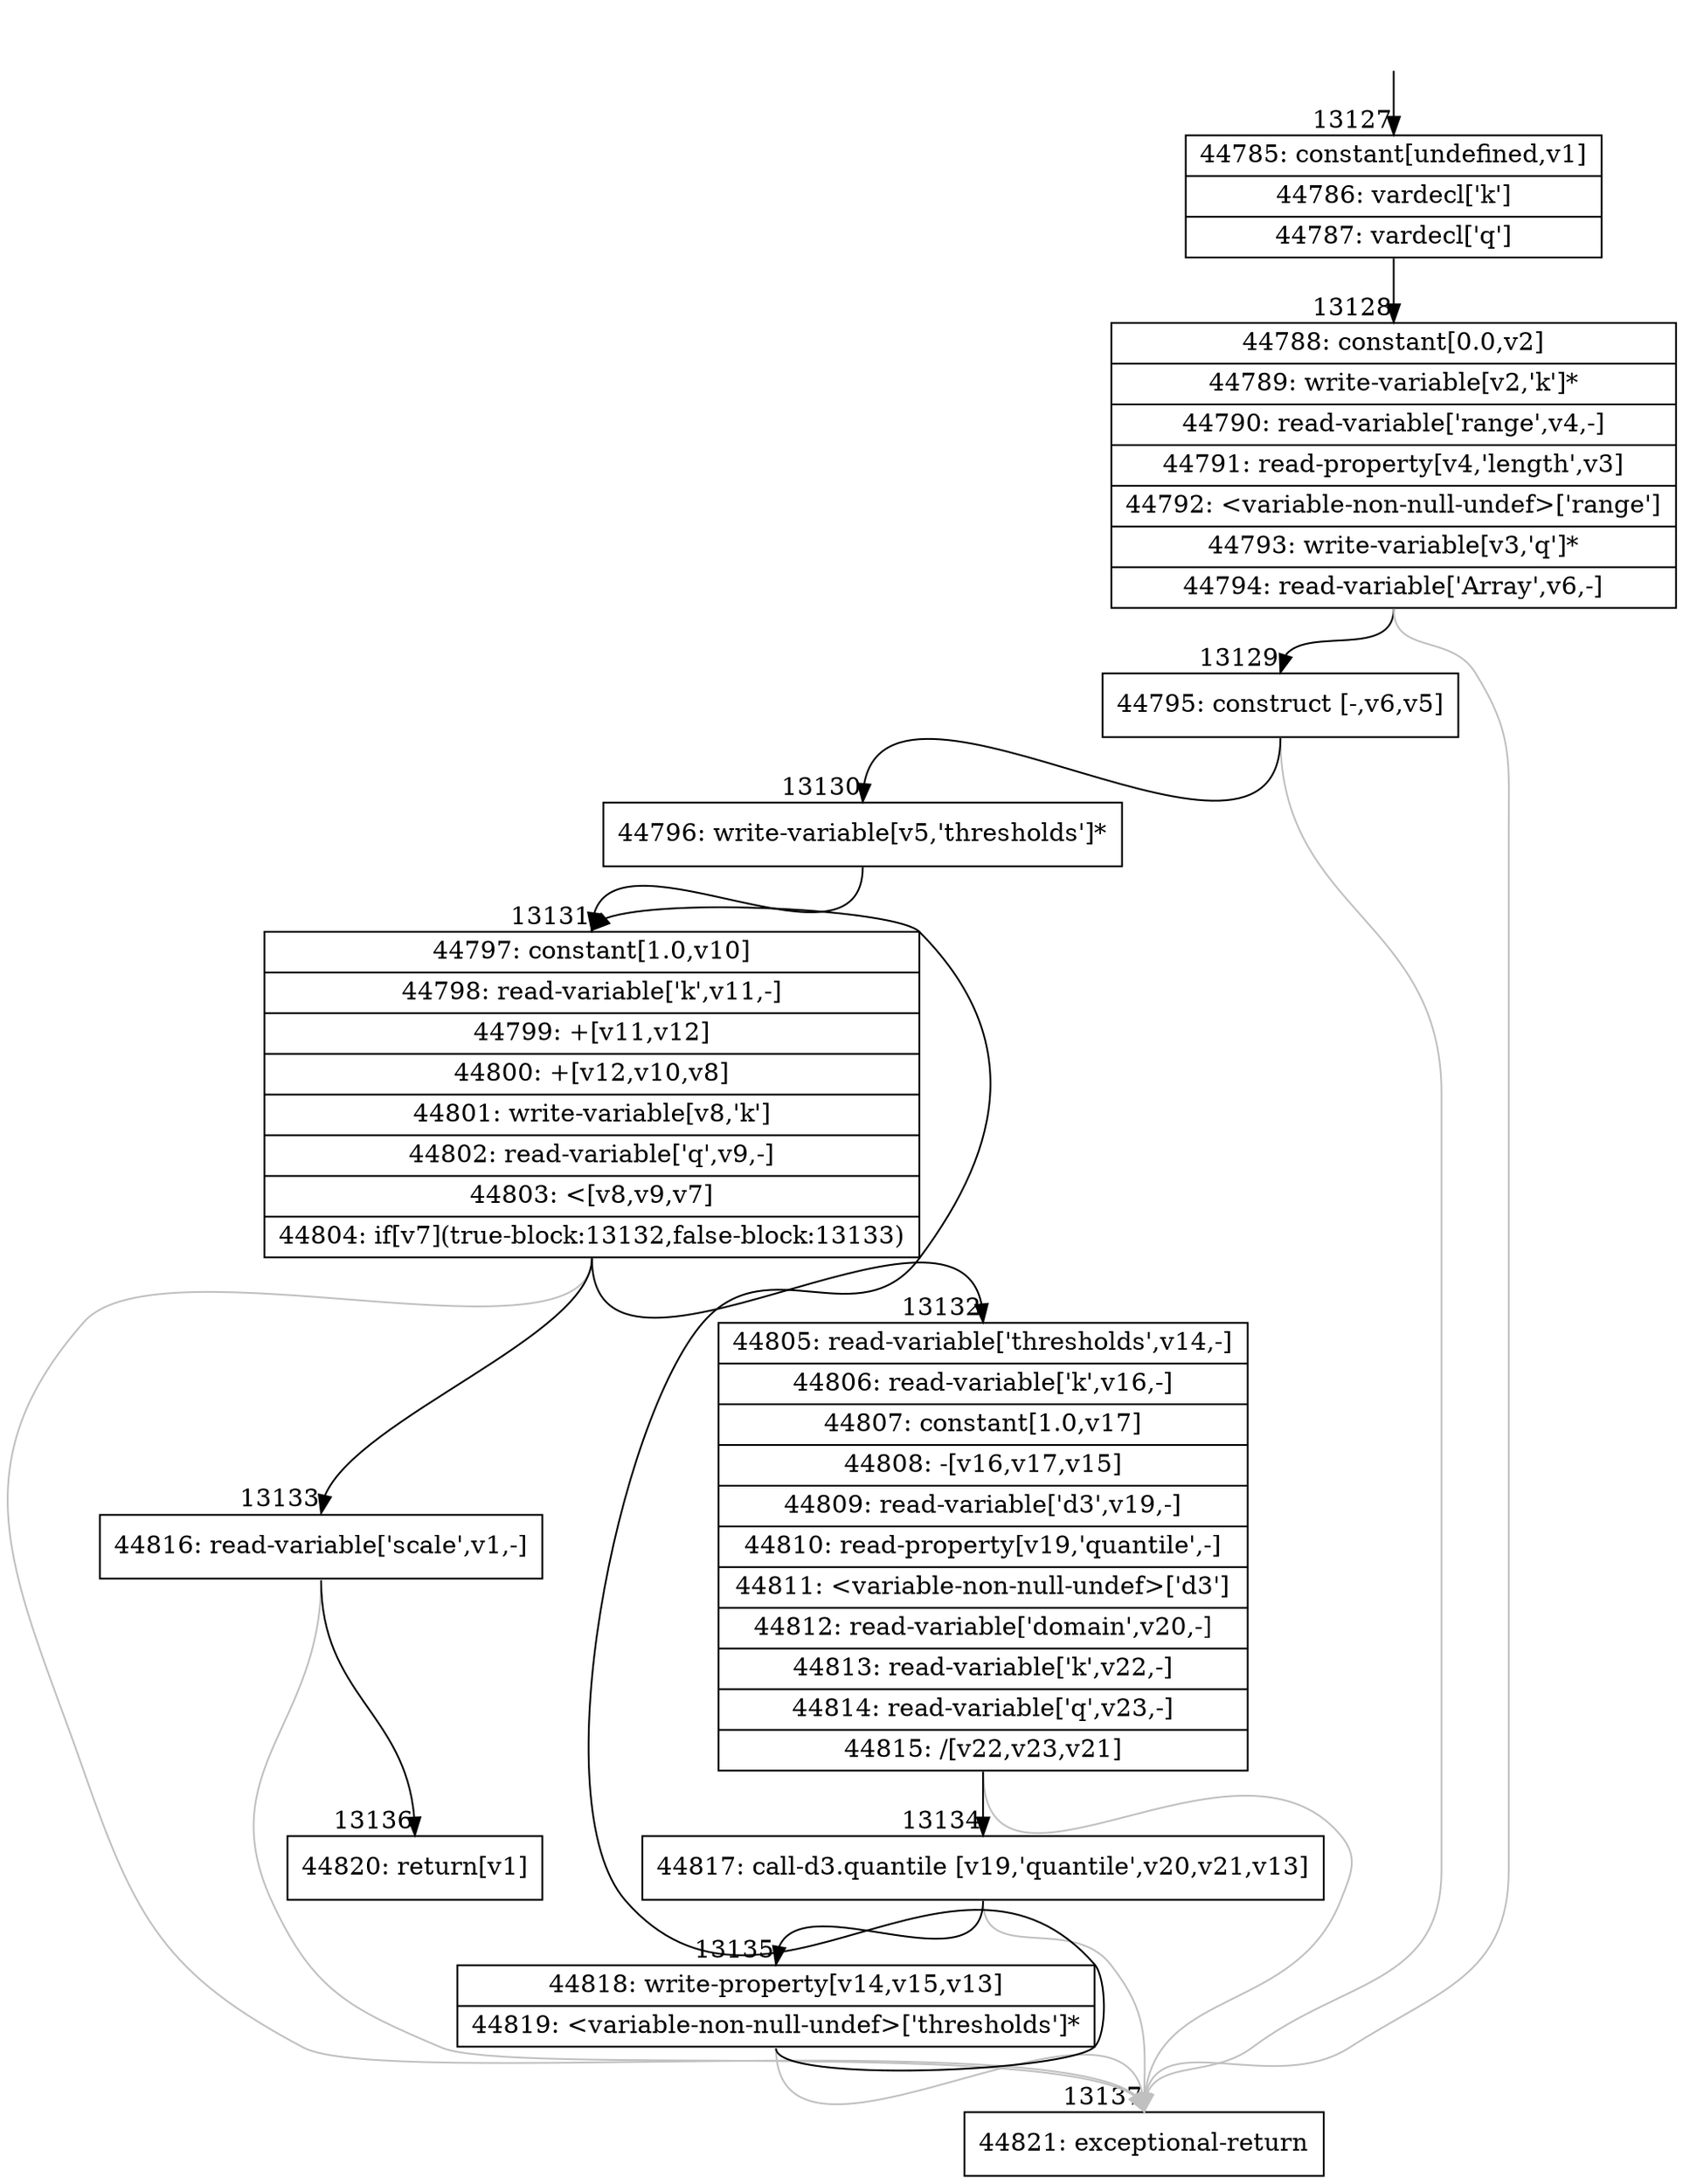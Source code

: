 digraph {
rankdir="TD"
BB_entry1220[shape=none,label=""];
BB_entry1220 -> BB13127 [tailport=s, headport=n, headlabel="    13127"]
BB13127 [shape=record label="{44785: constant[undefined,v1]|44786: vardecl['k']|44787: vardecl['q']}" ] 
BB13127 -> BB13128 [tailport=s, headport=n, headlabel="      13128"]
BB13128 [shape=record label="{44788: constant[0.0,v2]|44789: write-variable[v2,'k']*|44790: read-variable['range',v4,-]|44791: read-property[v4,'length',v3]|44792: \<variable-non-null-undef\>['range']|44793: write-variable[v3,'q']*|44794: read-variable['Array',v6,-]}" ] 
BB13128 -> BB13129 [tailport=s, headport=n, headlabel="      13129"]
BB13128 -> BB13137 [tailport=s, headport=n, color=gray, headlabel="      13137"]
BB13129 [shape=record label="{44795: construct [-,v6,v5]}" ] 
BB13129 -> BB13130 [tailport=s, headport=n, headlabel="      13130"]
BB13129 -> BB13137 [tailport=s, headport=n, color=gray]
BB13130 [shape=record label="{44796: write-variable[v5,'thresholds']*}" ] 
BB13130 -> BB13131 [tailport=s, headport=n, headlabel="      13131"]
BB13131 [shape=record label="{44797: constant[1.0,v10]|44798: read-variable['k',v11,-]|44799: +[v11,v12]|44800: +[v12,v10,v8]|44801: write-variable[v8,'k']|44802: read-variable['q',v9,-]|44803: \<[v8,v9,v7]|44804: if[v7](true-block:13132,false-block:13133)}" ] 
BB13131 -> BB13132 [tailport=s, headport=n, headlabel="      13132"]
BB13131 -> BB13133 [tailport=s, headport=n, headlabel="      13133"]
BB13131 -> BB13137 [tailport=s, headport=n, color=gray]
BB13132 [shape=record label="{44805: read-variable['thresholds',v14,-]|44806: read-variable['k',v16,-]|44807: constant[1.0,v17]|44808: -[v16,v17,v15]|44809: read-variable['d3',v19,-]|44810: read-property[v19,'quantile',-]|44811: \<variable-non-null-undef\>['d3']|44812: read-variable['domain',v20,-]|44813: read-variable['k',v22,-]|44814: read-variable['q',v23,-]|44815: /[v22,v23,v21]}" ] 
BB13132 -> BB13134 [tailport=s, headport=n, headlabel="      13134"]
BB13132 -> BB13137 [tailport=s, headport=n, color=gray]
BB13133 [shape=record label="{44816: read-variable['scale',v1,-]}" ] 
BB13133 -> BB13136 [tailport=s, headport=n, headlabel="      13136"]
BB13133 -> BB13137 [tailport=s, headport=n, color=gray]
BB13134 [shape=record label="{44817: call-d3.quantile [v19,'quantile',v20,v21,v13]}" ] 
BB13134 -> BB13135 [tailport=s, headport=n, headlabel="      13135"]
BB13134 -> BB13137 [tailport=s, headport=n, color=gray]
BB13135 [shape=record label="{44818: write-property[v14,v15,v13]|44819: \<variable-non-null-undef\>['thresholds']*}" ] 
BB13135 -> BB13131 [tailport=s, headport=n]
BB13135 -> BB13137 [tailport=s, headport=n, color=gray]
BB13136 [shape=record label="{44820: return[v1]}" ] 
BB13137 [shape=record label="{44821: exceptional-return}" ] 
//#$~ 7827
}
